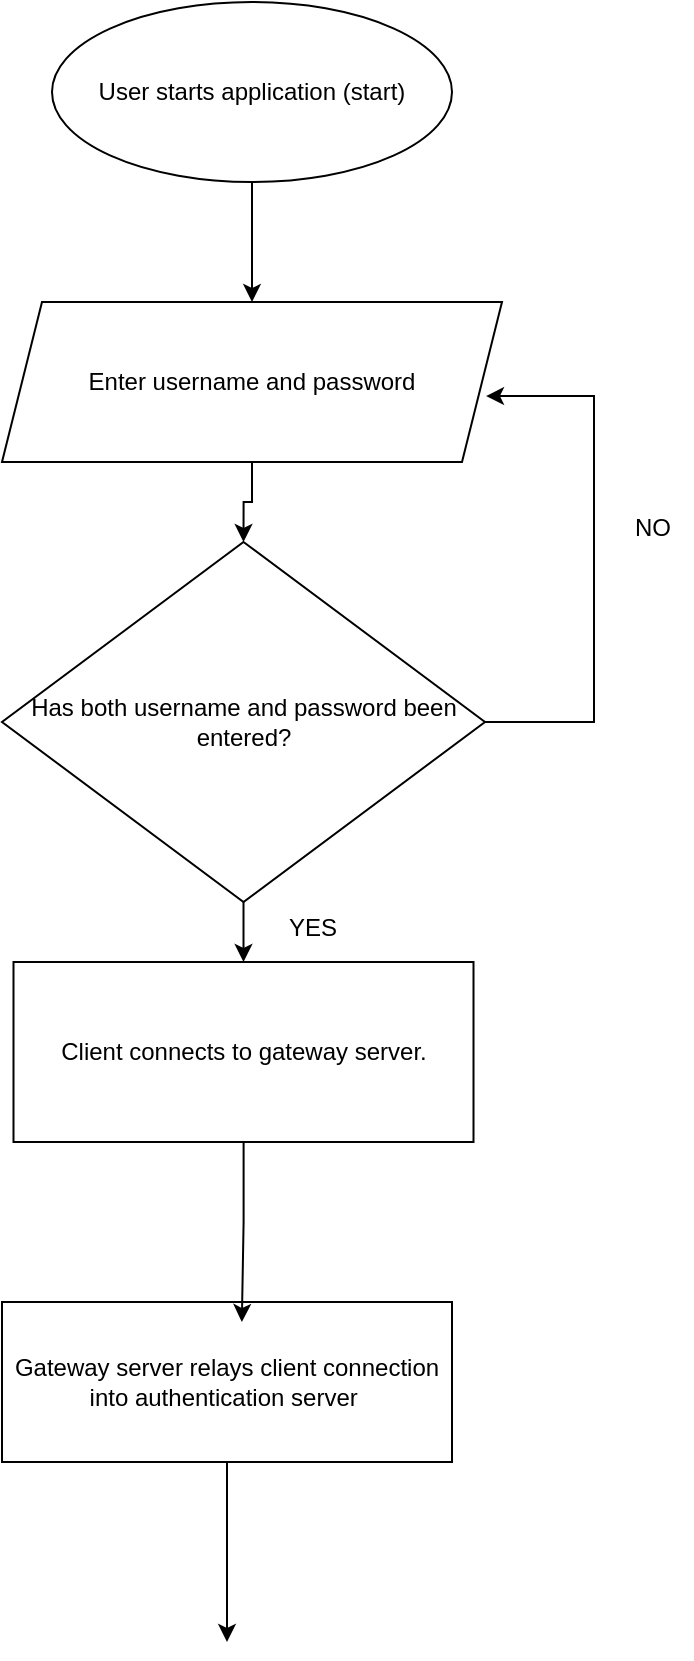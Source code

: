 <mxfile version="22.0.8" type="github">
  <diagram name="Page-1" id="QEAX0Nl7z0zAZR7fqv_O">
    <mxGraphModel dx="1434" dy="782" grid="1" gridSize="10" guides="1" tooltips="1" connect="1" arrows="1" fold="1" page="1" pageScale="1" pageWidth="827" pageHeight="1169" math="0" shadow="0">
      <root>
        <mxCell id="0" />
        <mxCell id="1" parent="0" />
        <mxCell id="cJTA61iCAYN5Zp4DyPLM-2" style="edgeStyle=orthogonalEdgeStyle;rounded=0;orthogonalLoop=1;jettySize=auto;html=1;" edge="1" parent="1" source="cJTA61iCAYN5Zp4DyPLM-1">
          <mxGeometry relative="1" as="geometry">
            <mxPoint x="430" y="160" as="targetPoint" />
          </mxGeometry>
        </mxCell>
        <mxCell id="cJTA61iCAYN5Zp4DyPLM-1" value="User starts application (start)" style="ellipse;whiteSpace=wrap;html=1;" vertex="1" parent="1">
          <mxGeometry x="330" y="10" width="200" height="90" as="geometry" />
        </mxCell>
        <mxCell id="cJTA61iCAYN5Zp4DyPLM-9" style="edgeStyle=orthogonalEdgeStyle;rounded=0;orthogonalLoop=1;jettySize=auto;html=1;entryX=0.5;entryY=0;entryDx=0;entryDy=0;" edge="1" parent="1" source="cJTA61iCAYN5Zp4DyPLM-3" target="cJTA61iCAYN5Zp4DyPLM-8">
          <mxGeometry relative="1" as="geometry" />
        </mxCell>
        <mxCell id="cJTA61iCAYN5Zp4DyPLM-3" value="Enter username and password" style="shape=parallelogram;perimeter=parallelogramPerimeter;whiteSpace=wrap;html=1;fixedSize=1;" vertex="1" parent="1">
          <mxGeometry x="305" y="160" width="250" height="80" as="geometry" />
        </mxCell>
        <mxCell id="cJTA61iCAYN5Zp4DyPLM-4" value="Client connects to gateway server." style="rounded=0;whiteSpace=wrap;html=1;" vertex="1" parent="1">
          <mxGeometry x="310.75" y="490" width="230" height="90" as="geometry" />
        </mxCell>
        <mxCell id="cJTA61iCAYN5Zp4DyPLM-15" style="edgeStyle=orthogonalEdgeStyle;rounded=0;orthogonalLoop=1;jettySize=auto;html=1;" edge="1" parent="1" source="cJTA61iCAYN5Zp4DyPLM-6">
          <mxGeometry relative="1" as="geometry">
            <mxPoint x="417.5" y="830" as="targetPoint" />
          </mxGeometry>
        </mxCell>
        <mxCell id="cJTA61iCAYN5Zp4DyPLM-6" value="Gateway server relays client connection into authentication server&amp;nbsp;" style="rounded=0;whiteSpace=wrap;html=1;" vertex="1" parent="1">
          <mxGeometry x="305" y="660" width="225" height="80" as="geometry" />
        </mxCell>
        <mxCell id="cJTA61iCAYN5Zp4DyPLM-7" style="edgeStyle=orthogonalEdgeStyle;rounded=0;orthogonalLoop=1;jettySize=auto;html=1;entryX=0.533;entryY=0.125;entryDx=0;entryDy=0;entryPerimeter=0;" edge="1" parent="1" source="cJTA61iCAYN5Zp4DyPLM-4" target="cJTA61iCAYN5Zp4DyPLM-6">
          <mxGeometry relative="1" as="geometry" />
        </mxCell>
        <mxCell id="cJTA61iCAYN5Zp4DyPLM-10" style="edgeStyle=orthogonalEdgeStyle;rounded=0;orthogonalLoop=1;jettySize=auto;html=1;" edge="1" parent="1" source="cJTA61iCAYN5Zp4DyPLM-8">
          <mxGeometry relative="1" as="geometry">
            <mxPoint x="425.75" y="490" as="targetPoint" />
          </mxGeometry>
        </mxCell>
        <mxCell id="cJTA61iCAYN5Zp4DyPLM-11" style="edgeStyle=orthogonalEdgeStyle;rounded=0;orthogonalLoop=1;jettySize=auto;html=1;entryX=0.968;entryY=0.588;entryDx=0;entryDy=0;entryPerimeter=0;" edge="1" parent="1" source="cJTA61iCAYN5Zp4DyPLM-8" target="cJTA61iCAYN5Zp4DyPLM-3">
          <mxGeometry relative="1" as="geometry">
            <mxPoint x="600" y="200" as="targetPoint" />
            <Array as="points">
              <mxPoint x="601" y="370" />
              <mxPoint x="601" y="207" />
            </Array>
          </mxGeometry>
        </mxCell>
        <mxCell id="cJTA61iCAYN5Zp4DyPLM-8" value="Has both username and password been entered?" style="rhombus;whiteSpace=wrap;html=1;" vertex="1" parent="1">
          <mxGeometry x="305" y="280" width="241.5" height="180" as="geometry" />
        </mxCell>
        <mxCell id="cJTA61iCAYN5Zp4DyPLM-13" value="NO" style="text;html=1;align=center;verticalAlign=middle;resizable=0;points=[];autosize=1;strokeColor=none;fillColor=none;" vertex="1" parent="1">
          <mxGeometry x="610" y="258" width="40" height="30" as="geometry" />
        </mxCell>
        <mxCell id="cJTA61iCAYN5Zp4DyPLM-14" value="YES&lt;br&gt;" style="text;html=1;align=center;verticalAlign=middle;resizable=0;points=[];autosize=1;strokeColor=none;fillColor=none;" vertex="1" parent="1">
          <mxGeometry x="435" y="458" width="50" height="30" as="geometry" />
        </mxCell>
      </root>
    </mxGraphModel>
  </diagram>
</mxfile>
